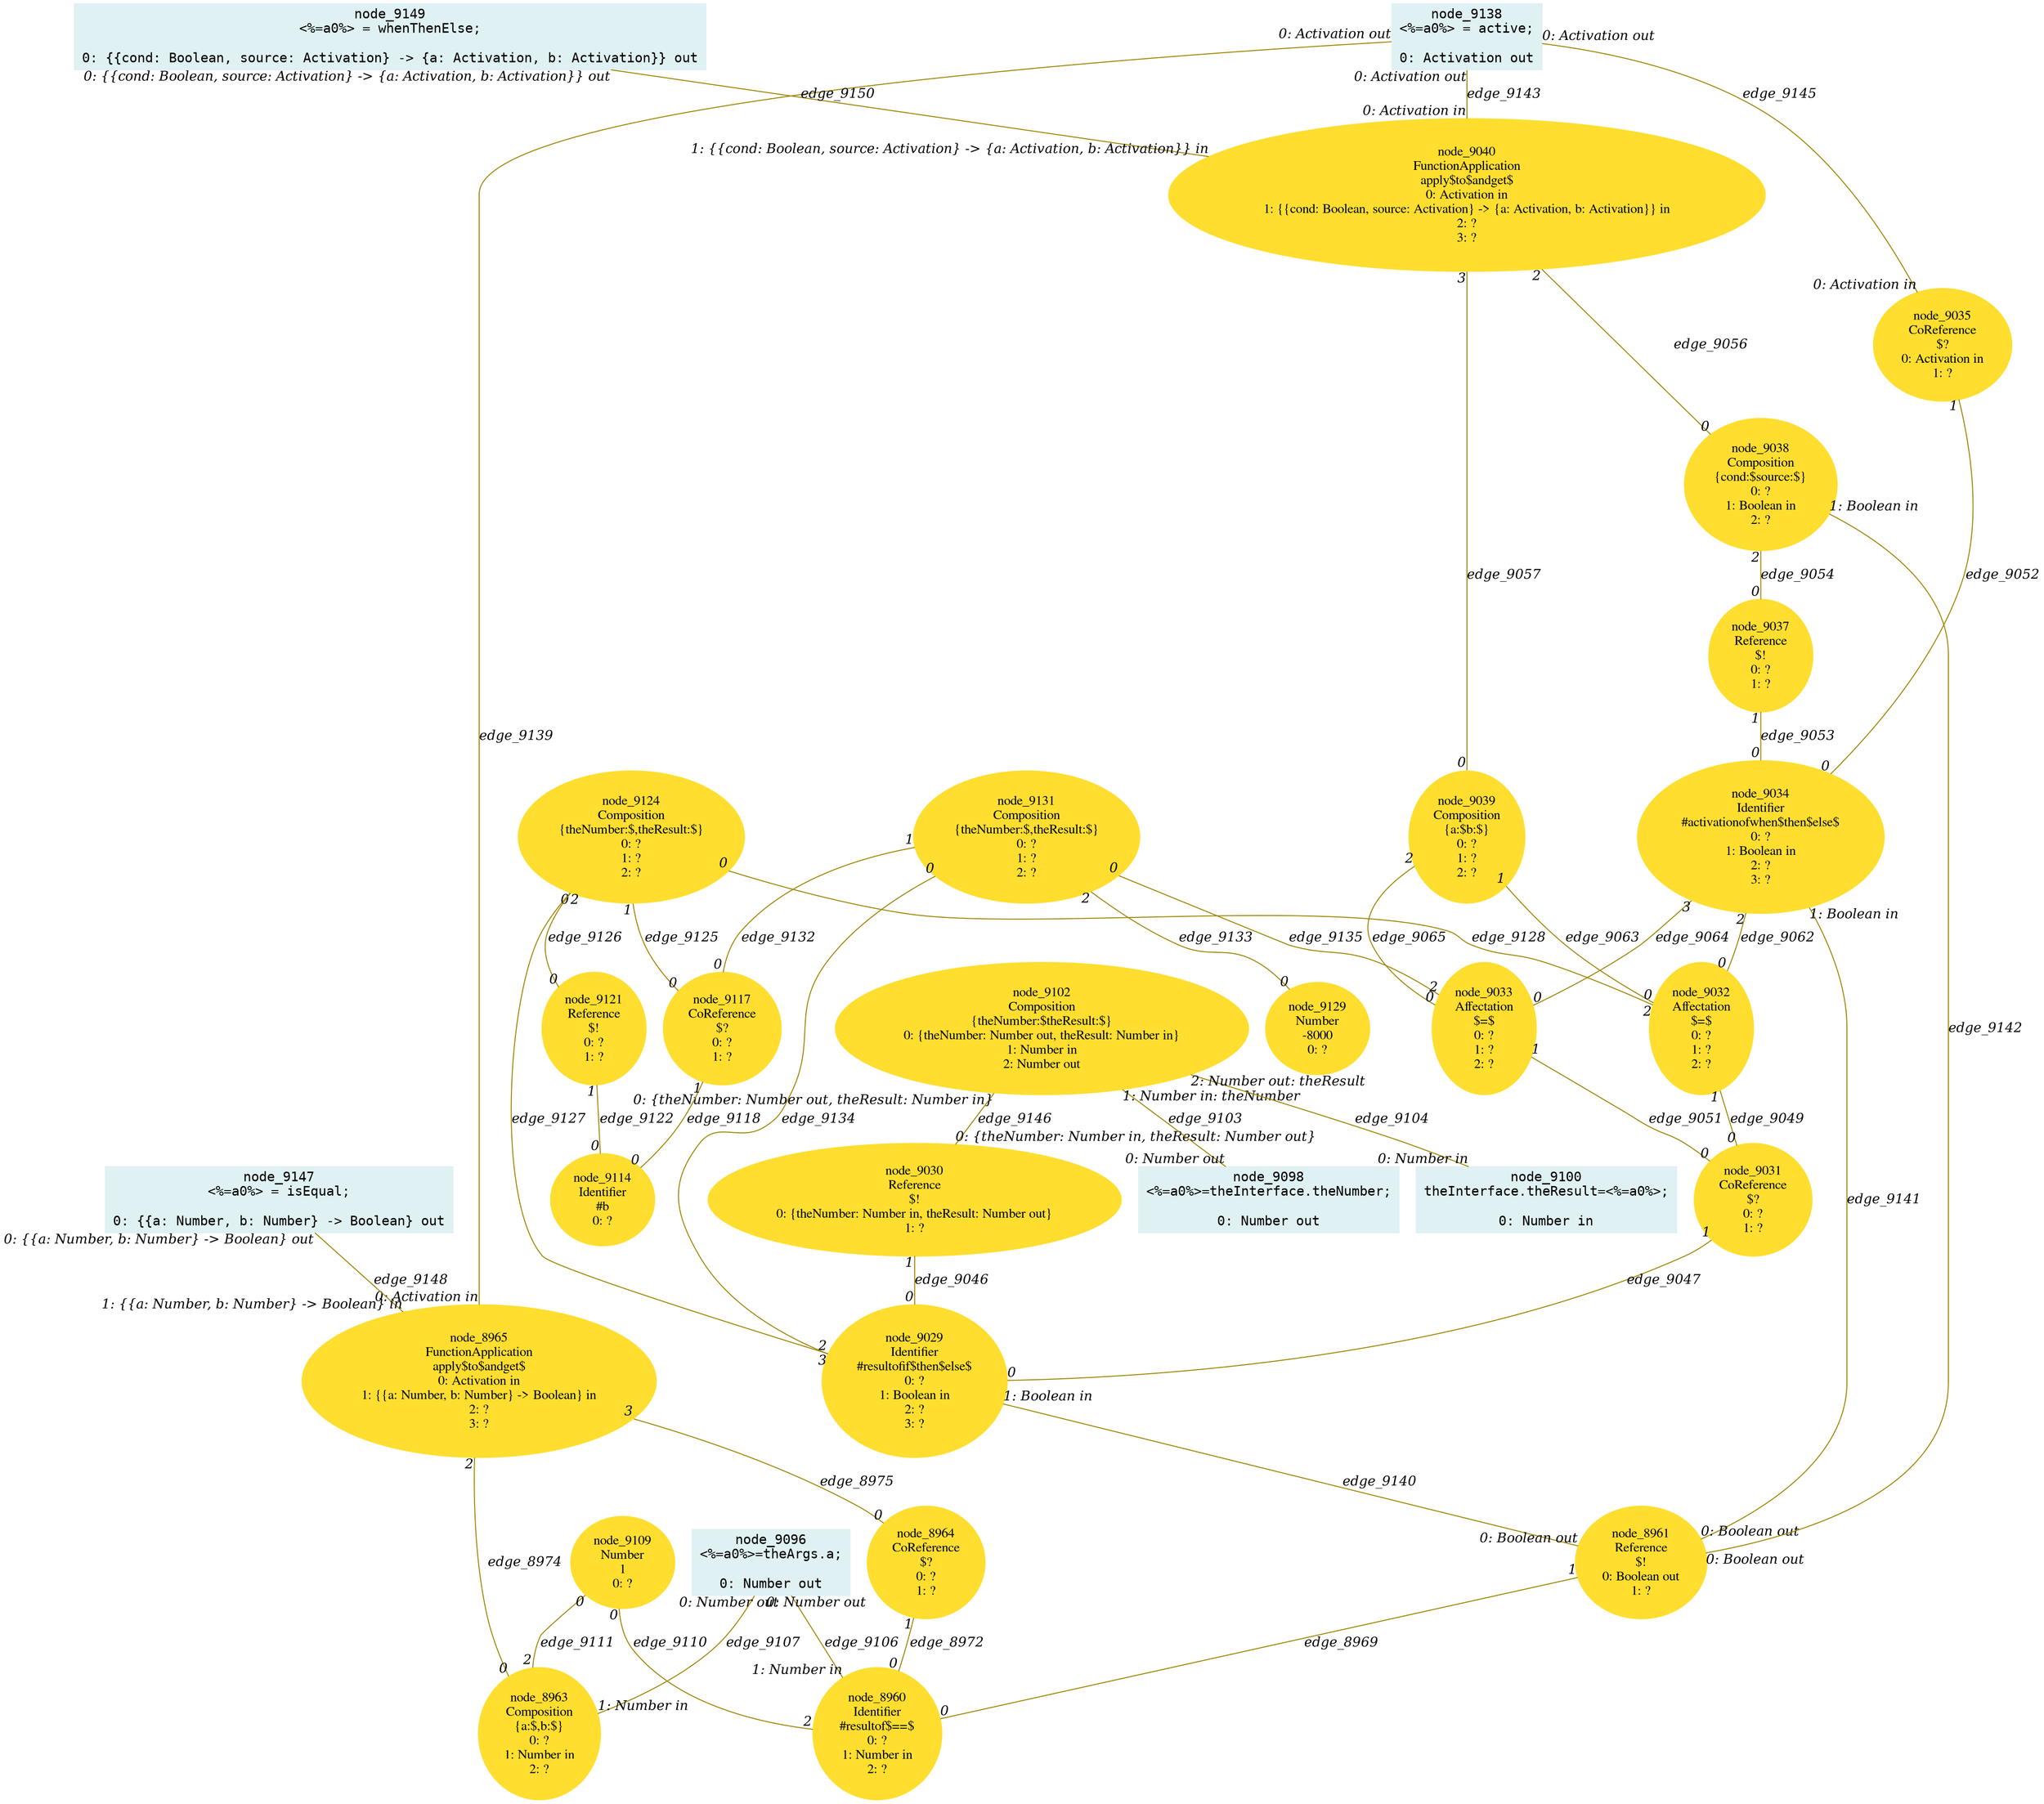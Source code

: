 digraph g{node_8960 [shape="ellipse", style="filled", color="#ffde2f", fontname="Times", label="node_8960
Identifier
#resultof$==$
0: ?
1: Number in
2: ?" ]
node_8961 [shape="ellipse", style="filled", color="#ffde2f", fontname="Times", label="node_8961
Reference
$!
0: Boolean out
1: ?" ]
node_8963 [shape="ellipse", style="filled", color="#ffde2f", fontname="Times", label="node_8963
Composition
{a:$,b:$}
0: ?
1: Number in
2: ?" ]
node_8964 [shape="ellipse", style="filled", color="#ffde2f", fontname="Times", label="node_8964
CoReference
$?
0: ?
1: ?" ]
node_8965 [shape="ellipse", style="filled", color="#ffde2f", fontname="Times", label="node_8965
FunctionApplication
apply$to$andget$
0: Activation in
1: {{a: Number, b: Number} -> Boolean} in
2: ?
3: ?" ]
node_9029 [shape="ellipse", style="filled", color="#ffde2f", fontname="Times", label="node_9029
Identifier
#resultofif$then$else$
0: ?
1: Boolean in
2: ?
3: ?" ]
node_9030 [shape="ellipse", style="filled", color="#ffde2f", fontname="Times", label="node_9030
Reference
$!
0: {theNumber: Number in, theResult: Number out}
1: ?" ]
node_9031 [shape="ellipse", style="filled", color="#ffde2f", fontname="Times", label="node_9031
CoReference
$?
0: ?
1: ?" ]
node_9032 [shape="ellipse", style="filled", color="#ffde2f", fontname="Times", label="node_9032
Affectation
$=$
0: ?
1: ?
2: ?" ]
node_9033 [shape="ellipse", style="filled", color="#ffde2f", fontname="Times", label="node_9033
Affectation
$=$
0: ?
1: ?
2: ?" ]
node_9034 [shape="ellipse", style="filled", color="#ffde2f", fontname="Times", label="node_9034
Identifier
#activationofwhen$then$else$
0: ?
1: Boolean in
2: ?
3: ?" ]
node_9035 [shape="ellipse", style="filled", color="#ffde2f", fontname="Times", label="node_9035
CoReference
$?
0: Activation in
1: ?" ]
node_9037 [shape="ellipse", style="filled", color="#ffde2f", fontname="Times", label="node_9037
Reference
$!
0: ?
1: ?" ]
node_9038 [shape="ellipse", style="filled", color="#ffde2f", fontname="Times", label="node_9038
Composition
{cond:$source:$}
0: ?
1: Boolean in
2: ?" ]
node_9039 [shape="ellipse", style="filled", color="#ffde2f", fontname="Times", label="node_9039
Composition
{a:$b:$}
0: ?
1: ?
2: ?" ]
node_9040 [shape="ellipse", style="filled", color="#ffde2f", fontname="Times", label="node_9040
FunctionApplication
apply$to$andget$
0: Activation in
1: {{cond: Boolean, source: Activation} -> {a: Activation, b: Activation}} in
2: ?
3: ?" ]
node_9096 [shape="box", style="filled", color="#dff1f2", fontname="Courier", label="node_9096
<%=a0%>=theArgs.a;

0: Number out" ]
node_9098 [shape="box", style="filled", color="#dff1f2", fontname="Courier", label="node_9098
<%=a0%>=theInterface.theNumber;

0: Number out" ]
node_9100 [shape="box", style="filled", color="#dff1f2", fontname="Courier", label="node_9100
theInterface.theResult=<%=a0%>;

0: Number in" ]
node_9102 [shape="ellipse", style="filled", color="#ffde2f", fontname="Times", label="node_9102
Composition
{theNumber:$theResult:$}
0: {theNumber: Number out, theResult: Number in}
1: Number in
2: Number out" ]
node_9109 [shape="ellipse", style="filled", color="#ffde2f", fontname="Times", label="node_9109
Number
1
0: ?" ]
node_9114 [shape="ellipse", style="filled", color="#ffde2f", fontname="Times", label="node_9114
Identifier
#b
0: ?" ]
node_9117 [shape="ellipse", style="filled", color="#ffde2f", fontname="Times", label="node_9117
CoReference
$?
0: ?
1: ?" ]
node_9121 [shape="ellipse", style="filled", color="#ffde2f", fontname="Times", label="node_9121
Reference
$!
0: ?
1: ?" ]
node_9124 [shape="ellipse", style="filled", color="#ffde2f", fontname="Times", label="node_9124
Composition
{theNumber:$,theResult:$}
0: ?
1: ?
2: ?" ]
node_9129 [shape="ellipse", style="filled", color="#ffde2f", fontname="Times", label="node_9129
Number
-8000
0: ?" ]
node_9131 [shape="ellipse", style="filled", color="#ffde2f", fontname="Times", label="node_9131
Composition
{theNumber:$,theResult:$}
0: ?
1: ?
2: ?" ]
node_9138 [shape="box", style="filled", color="#dff1f2", fontname="Courier", label="node_9138
<%=a0%> = active;

0: Activation out" ]
node_9147 [shape="box", style="filled", color="#dff1f2", fontname="Courier", label="node_9147
<%=a0%> = isEqual;

0: {{a: Number, b: Number} -> Boolean} out" ]
node_9149 [shape="box", style="filled", color="#dff1f2", fontname="Courier", label="node_9149
<%=a0%> = whenThenElse;

0: {{cond: Boolean, source: Activation} -> {a: Activation, b: Activation}} out" ]
node_8961 -> node_8960 [dir=none, arrowHead=none, fontname="Times-Italic", arrowsize=1, color="#9d8400", label="edge_8969",  headlabel="0", taillabel="1" ]
node_8964 -> node_8960 [dir=none, arrowHead=none, fontname="Times-Italic", arrowsize=1, color="#9d8400", label="edge_8972",  headlabel="0", taillabel="1" ]
node_8965 -> node_8963 [dir=none, arrowHead=none, fontname="Times-Italic", arrowsize=1, color="#9d8400", label="edge_8974",  headlabel="0", taillabel="2" ]
node_8965 -> node_8964 [dir=none, arrowHead=none, fontname="Times-Italic", arrowsize=1, color="#9d8400", label="edge_8975",  headlabel="0", taillabel="3" ]
node_9030 -> node_9029 [dir=none, arrowHead=none, fontname="Times-Italic", arrowsize=1, color="#9d8400", label="edge_9046",  headlabel="0", taillabel="1" ]
node_9031 -> node_9029 [dir=none, arrowHead=none, fontname="Times-Italic", arrowsize=1, color="#9d8400", label="edge_9047",  headlabel="0", taillabel="1" ]
node_9032 -> node_9031 [dir=none, arrowHead=none, fontname="Times-Italic", arrowsize=1, color="#9d8400", label="edge_9049",  headlabel="0", taillabel="1" ]
node_9033 -> node_9031 [dir=none, arrowHead=none, fontname="Times-Italic", arrowsize=1, color="#9d8400", label="edge_9051",  headlabel="0", taillabel="1" ]
node_9035 -> node_9034 [dir=none, arrowHead=none, fontname="Times-Italic", arrowsize=1, color="#9d8400", label="edge_9052",  headlabel="0", taillabel="1" ]
node_9037 -> node_9034 [dir=none, arrowHead=none, fontname="Times-Italic", arrowsize=1, color="#9d8400", label="edge_9053",  headlabel="0", taillabel="1" ]
node_9038 -> node_9037 [dir=none, arrowHead=none, fontname="Times-Italic", arrowsize=1, color="#9d8400", label="edge_9054",  headlabel="0", taillabel="2" ]
node_9040 -> node_9038 [dir=none, arrowHead=none, fontname="Times-Italic", arrowsize=1, color="#9d8400", label="edge_9056",  headlabel="0", taillabel="2" ]
node_9040 -> node_9039 [dir=none, arrowHead=none, fontname="Times-Italic", arrowsize=1, color="#9d8400", label="edge_9057",  headlabel="0", taillabel="3" ]
node_9034 -> node_9032 [dir=none, arrowHead=none, fontname="Times-Italic", arrowsize=1, color="#9d8400", label="edge_9062",  headlabel="0", taillabel="2" ]
node_9039 -> node_9032 [dir=none, arrowHead=none, fontname="Times-Italic", arrowsize=1, color="#9d8400", label="edge_9063",  headlabel="0", taillabel="1" ]
node_9034 -> node_9033 [dir=none, arrowHead=none, fontname="Times-Italic", arrowsize=1, color="#9d8400", label="edge_9064",  headlabel="0", taillabel="3" ]
node_9039 -> node_9033 [dir=none, arrowHead=none, fontname="Times-Italic", arrowsize=1, color="#9d8400", label="edge_9065",  headlabel="0", taillabel="2" ]
node_9102 -> node_9098 [dir=none, arrowHead=none, fontname="Times-Italic", arrowsize=1, color="#9d8400", label="edge_9103",  headlabel="0: Number out", taillabel="1: Number in: theNumber" ]
node_9102 -> node_9100 [dir=none, arrowHead=none, fontname="Times-Italic", arrowsize=1, color="#9d8400", label="edge_9104",  headlabel="0: Number in", taillabel="2: Number out: theResult" ]
node_9096 -> node_8960 [dir=none, arrowHead=none, fontname="Times-Italic", arrowsize=1, color="#9d8400", label="edge_9106",  headlabel="1: Number in", taillabel="0: Number out" ]
node_9096 -> node_8963 [dir=none, arrowHead=none, fontname="Times-Italic", arrowsize=1, color="#9d8400", label="edge_9107",  headlabel="1: Number in", taillabel="0: Number out" ]
node_9109 -> node_8960 [dir=none, arrowHead=none, fontname="Times-Italic", arrowsize=1, color="#9d8400", label="edge_9110",  headlabel="2", taillabel="0" ]
node_9109 -> node_8963 [dir=none, arrowHead=none, fontname="Times-Italic", arrowsize=1, color="#9d8400", label="edge_9111",  headlabel="2", taillabel="0" ]
node_9117 -> node_9114 [dir=none, arrowHead=none, fontname="Times-Italic", arrowsize=1, color="#9d8400", label="edge_9118",  headlabel="0", taillabel="1" ]
node_9121 -> node_9114 [dir=none, arrowHead=none, fontname="Times-Italic", arrowsize=1, color="#9d8400", label="edge_9122",  headlabel="0", taillabel="1" ]
node_9124 -> node_9117 [dir=none, arrowHead=none, fontname="Times-Italic", arrowsize=1, color="#9d8400", label="edge_9125",  headlabel="0", taillabel="1" ]
node_9124 -> node_9121 [dir=none, arrowHead=none, fontname="Times-Italic", arrowsize=1, color="#9d8400", label="edge_9126",  headlabel="0", taillabel="2" ]
node_9124 -> node_9029 [dir=none, arrowHead=none, fontname="Times-Italic", arrowsize=1, color="#9d8400", label="edge_9127",  headlabel="2", taillabel="0" ]
node_9124 -> node_9032 [dir=none, arrowHead=none, fontname="Times-Italic", arrowsize=1, color="#9d8400", label="edge_9128",  headlabel="2", taillabel="0" ]
node_9131 -> node_9117 [dir=none, arrowHead=none, fontname="Times-Italic", arrowsize=1, color="#9d8400", label="edge_9132",  headlabel="0", taillabel="1" ]
node_9131 -> node_9129 [dir=none, arrowHead=none, fontname="Times-Italic", arrowsize=1, color="#9d8400", label="edge_9133",  headlabel="0", taillabel="2" ]
node_9131 -> node_9029 [dir=none, arrowHead=none, fontname="Times-Italic", arrowsize=1, color="#9d8400", label="edge_9134",  headlabel="3", taillabel="0" ]
node_9131 -> node_9033 [dir=none, arrowHead=none, fontname="Times-Italic", arrowsize=1, color="#9d8400", label="edge_9135",  headlabel="2", taillabel="0" ]
node_9138 -> node_8965 [dir=none, arrowHead=none, fontname="Times-Italic", arrowsize=1, color="#9d8400", label="edge_9139",  headlabel="0: Activation in", taillabel="0: Activation out" ]
node_9029 -> node_8961 [dir=none, arrowHead=none, fontname="Times-Italic", arrowsize=1, color="#9d8400", label="edge_9140",  headlabel="0: Boolean out", taillabel="1: Boolean in" ]
node_9034 -> node_8961 [dir=none, arrowHead=none, fontname="Times-Italic", arrowsize=1, color="#9d8400", label="edge_9141",  headlabel="0: Boolean out", taillabel="1: Boolean in" ]
node_9038 -> node_8961 [dir=none, arrowHead=none, fontname="Times-Italic", arrowsize=1, color="#9d8400", label="edge_9142",  headlabel="0: Boolean out", taillabel="1: Boolean in" ]
node_9138 -> node_9040 [dir=none, arrowHead=none, fontname="Times-Italic", arrowsize=1, color="#9d8400", label="edge_9143",  headlabel="0: Activation in", taillabel="0: Activation out" ]
node_9138 -> node_9035 [dir=none, arrowHead=none, fontname="Times-Italic", arrowsize=1, color="#9d8400", label="edge_9145",  headlabel="0: Activation in", taillabel="0: Activation out" ]
node_9102 -> node_9030 [dir=none, arrowHead=none, fontname="Times-Italic", arrowsize=1, color="#9d8400", label="edge_9146",  headlabel="0: {theNumber: Number in, theResult: Number out}", taillabel="0: {theNumber: Number out, theResult: Number in}" ]
node_9147 -> node_8965 [dir=none, arrowHead=none, fontname="Times-Italic", arrowsize=1, color="#9d8400", label="edge_9148",  headlabel="1: {{a: Number, b: Number} -> Boolean} in", taillabel="0: {{a: Number, b: Number} -> Boolean} out" ]
node_9149 -> node_9040 [dir=none, arrowHead=none, fontname="Times-Italic", arrowsize=1, color="#9d8400", label="edge_9150",  headlabel="1: {{cond: Boolean, source: Activation} -> {a: Activation, b: Activation}} in", taillabel="0: {{cond: Boolean, source: Activation} -> {a: Activation, b: Activation}} out" ]
}